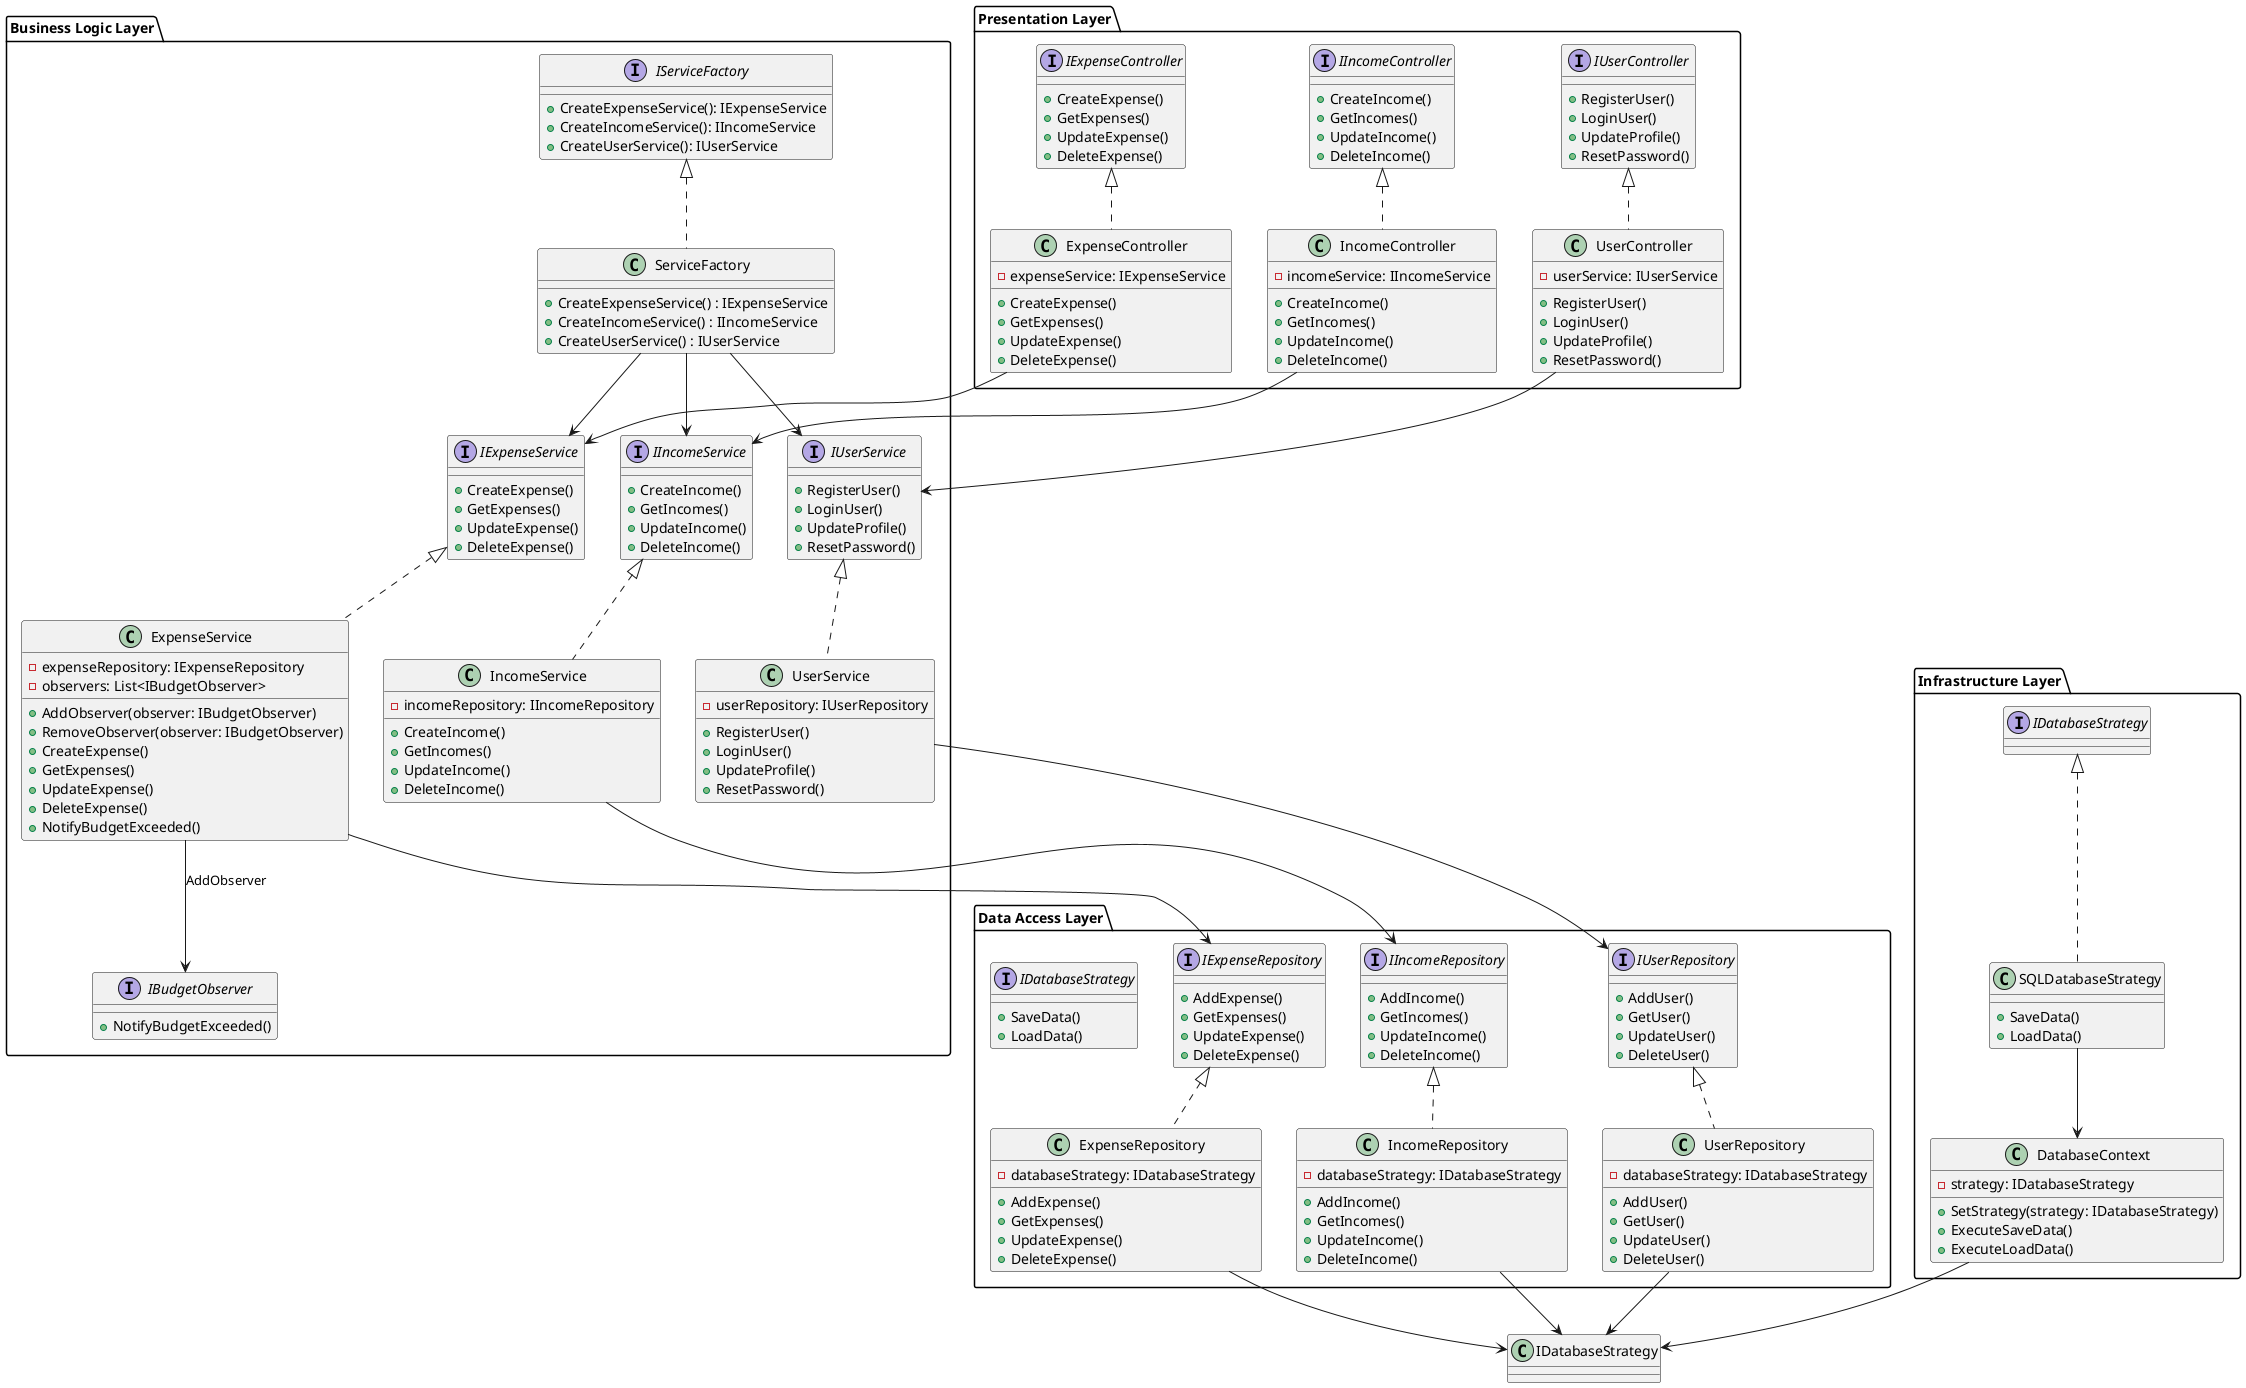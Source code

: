 @startuml grupo2-API

package "Presentation Layer" {
    interface IExpenseController {
        + CreateExpense()
        + GetExpenses()
        + UpdateExpense()
        + DeleteExpense()
    }

    interface IIncomeController {
        + CreateIncome()
        + GetIncomes()
        + UpdateIncome()
        + DeleteIncome()
    }

    interface IUserController {
        + RegisterUser()
        + LoginUser()
        + UpdateProfile()
        + ResetPassword()
    }

    class ExpenseController implements IExpenseController {
        - expenseService: IExpenseService
        + CreateExpense()
        + GetExpenses()
        + UpdateExpense()
        + DeleteExpense()
    }

    class IncomeController implements IIncomeController {
        - incomeService: IIncomeService
        + CreateIncome()
        + GetIncomes()
        + UpdateIncome()
        + DeleteIncome()
    }

    class UserController implements IUserController {
        - userService: IUserService
        + RegisterUser()
        + LoginUser()
        + UpdateProfile()
        + ResetPassword()
    }
}

package "Business Logic Layer" {
    interface IExpenseService {
        + CreateExpense()
        + GetExpenses()
        + UpdateExpense()
        + DeleteExpense()
    }

    interface IIncomeService {
        + CreateIncome()
        + GetIncomes()
        + UpdateIncome()
        + DeleteIncome()
    }

    interface IUserService {
        + RegisterUser()
        + LoginUser()
        + UpdateProfile()
        + ResetPassword()
    }

    ' Applying Factory Pattern for Services
    interface IServiceFactory {
        + CreateExpenseService(): IExpenseService
        + CreateIncomeService(): IIncomeService
        + CreateUserService(): IUserService
    }

    class ServiceFactory implements IServiceFactory {
        + CreateExpenseService() : IExpenseService
        + CreateIncomeService() : IIncomeService
        + CreateUserService() : IUserService
    }

    ' Observer pattern to notify about budget thresholds
    interface IBudgetObserver {
        + NotifyBudgetExceeded()
    }

    class ExpenseService implements IExpenseService {
        - expenseRepository: IExpenseRepository
        - observers: List<IBudgetObserver>
        + AddObserver(observer: IBudgetObserver)
        + RemoveObserver(observer: IBudgetObserver)
        + CreateExpense()
        + GetExpenses()
        + UpdateExpense()
        + DeleteExpense()
        + NotifyBudgetExceeded()
    }

    class IncomeService implements IIncomeService {
        - incomeRepository: IIncomeRepository
        + CreateIncome()
        + GetIncomes()
        + UpdateIncome()
        + DeleteIncome()
    }

    class UserService implements IUserService {
        - userRepository: IUserRepository
        + RegisterUser()
        + LoginUser()
        + UpdateProfile()
        + ResetPassword()
    }
}

package "Data Access Layer" {
    interface IExpenseRepository {
        + AddExpense()
        + GetExpenses()
        + UpdateExpense()
        + DeleteExpense()
    }

    interface IIncomeRepository {
        + AddIncome()
        + GetIncomes()
        + UpdateIncome()
        + DeleteIncome()
    }

    interface IUserRepository {
        + AddUser()
        + GetUser()
        + UpdateUser()
        + DeleteUser()
    }

    ' Strategy Pattern for Database Selection
    interface IDatabaseStrategy {
        + SaveData()
        + LoadData()
    }

    class ExpenseRepository implements IExpenseRepository {
        - databaseStrategy: IDatabaseStrategy
        + AddExpense()
        + GetExpenses()
        + UpdateExpense()
        + DeleteExpense()
    }

    class IncomeRepository implements IIncomeRepository {
        - databaseStrategy: IDatabaseStrategy
        + AddIncome()
        + GetIncomes()
        + UpdateIncome()
        + DeleteIncome()
    }

    class UserRepository implements IUserRepository {
        - databaseStrategy: IDatabaseStrategy
        + AddUser()
        + GetUser()
        + UpdateUser()
        + DeleteUser()
    }
}

package "Infrastructure Layer" {
    ' Concrete implementation for Strategy Pattern
    class SQLDatabaseStrategy implements IDatabaseStrategy {
        + SaveData()
        + LoadData()
    }

    ' Context class to dynamically select strategy
    class DatabaseContext {
        - strategy: IDatabaseStrategy
        + SetStrategy(strategy: IDatabaseStrategy)
        + ExecuteSaveData()
        + ExecuteLoadData()
    }
}

' Relationships between layers
ExpenseController --> IExpenseService
IncomeController --> IIncomeService
UserController --> IUserService

ServiceFactory --> IExpenseService
ServiceFactory --> IIncomeService
ServiceFactory --> IUserService

ExpenseService --> IExpenseRepository
IncomeService --> IIncomeRepository
UserService --> IUserRepository

ExpenseService --> IBudgetObserver : "AddObserver"

ExpenseRepository --> IDatabaseStrategy
IncomeRepository --> IDatabaseStrategy
UserRepository --> IDatabaseStrategy

DatabaseContext --> IDatabaseStrategy
SQLDatabaseStrategy --> DatabaseContext

@enduml
